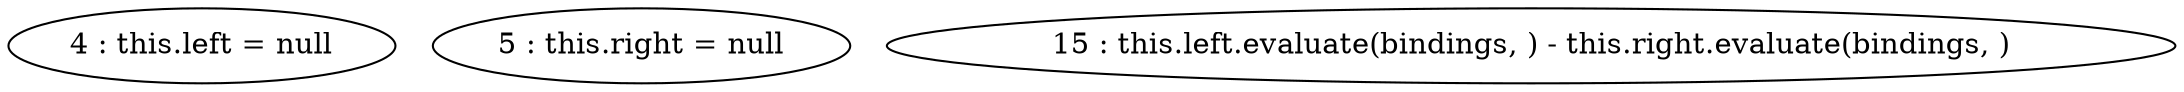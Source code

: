 digraph G {
"4 : this.left = null"
"5 : this.right = null"
"15 : this.left.evaluate(bindings, ) - this.right.evaluate(bindings, )"
}